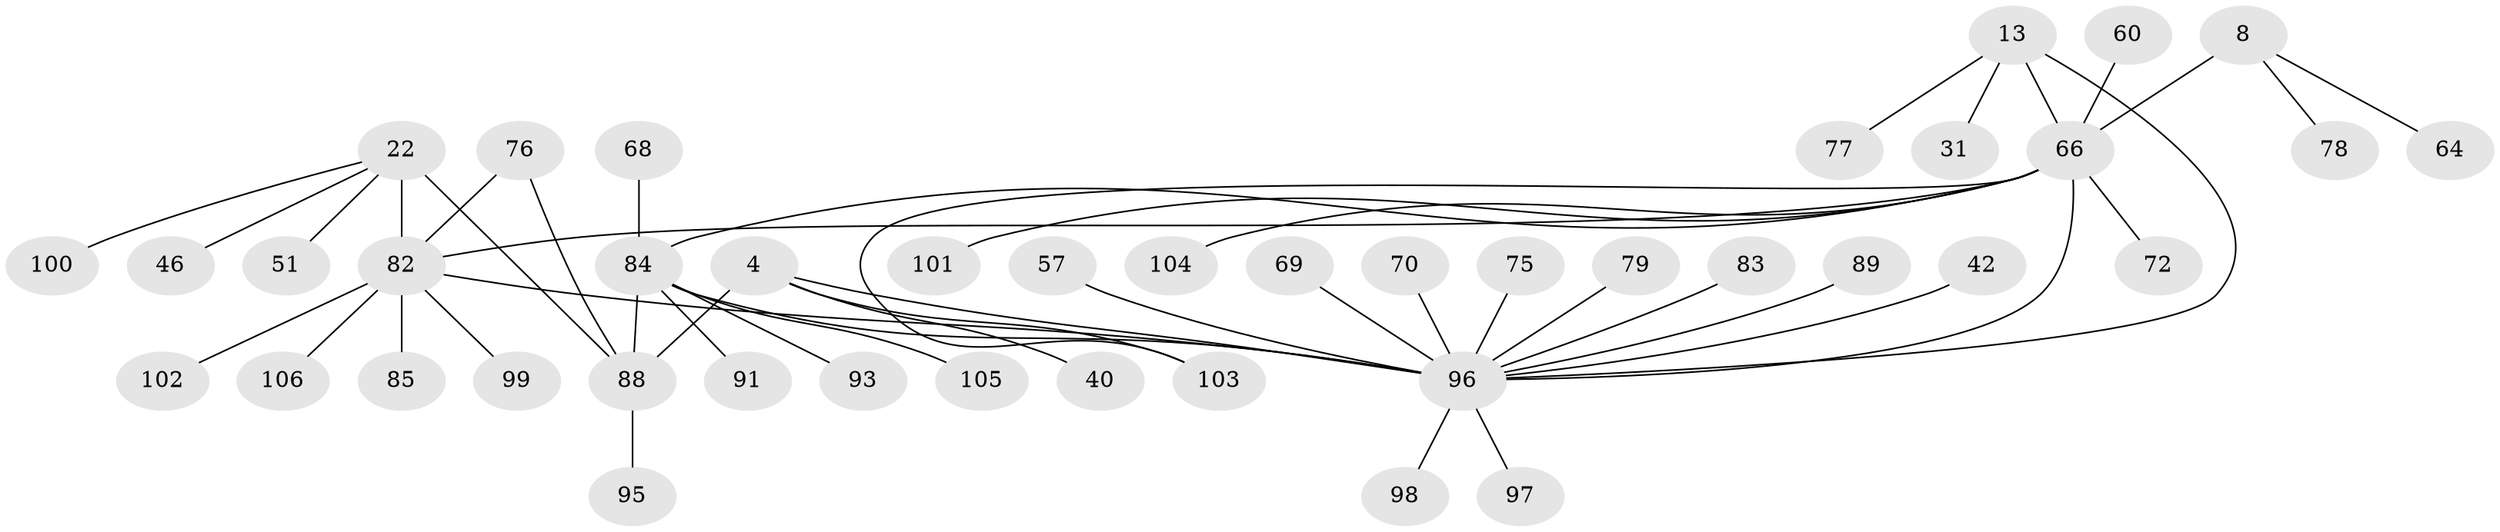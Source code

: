 // original degree distribution, {6: 0.0660377358490566, 8: 0.02830188679245283, 11: 0.018867924528301886, 7: 0.02830188679245283, 10: 0.03773584905660377, 4: 0.009433962264150943, 9: 0.02830188679245283, 5: 0.018867924528301886, 1: 0.5566037735849056, 2: 0.14150943396226415, 3: 0.0660377358490566}
// Generated by graph-tools (version 1.1) at 2025/57/03/04/25 21:57:31]
// undirected, 42 vertices, 48 edges
graph export_dot {
graph [start="1"]
  node [color=gray90,style=filled];
  4 [super="+1"];
  8 [super="+7"];
  13 [super="+11"];
  22 [super="+21"];
  31;
  40;
  42;
  46 [super="+28"];
  51;
  57;
  60;
  64;
  66 [super="+34+41+50+56"];
  68;
  69;
  70;
  72;
  75 [super="+43"];
  76 [super="+62"];
  77;
  78;
  79;
  82 [super="+73+25+45+48+59+61"];
  83;
  84 [super="+54+52+67"];
  85 [super="+81"];
  88 [super="+39"];
  89;
  91 [super="+53+58"];
  93;
  95;
  96 [super="+74+87+3+5+90+26+27+36+63+65"];
  97;
  98 [super="+86"];
  99 [super="+29+38"];
  100;
  101 [super="+92"];
  102;
  103 [super="+94"];
  104;
  105;
  106;
  4 -- 40;
  4 -- 103;
  4 -- 96 [weight=7];
  4 -- 88;
  8 -- 64;
  8 -- 78;
  8 -- 66 [weight=6];
  13 -- 31;
  13 -- 77;
  13 -- 96 [weight=6];
  13 -- 66;
  22 -- 51;
  22 -- 100;
  22 -- 46;
  22 -- 82 [weight=6];
  22 -- 88;
  42 -- 96;
  57 -- 96;
  60 -- 66;
  66 -- 96 [weight=4];
  66 -- 101;
  66 -- 103;
  66 -- 72;
  66 -- 104;
  66 -- 82;
  66 -- 84 [weight=2];
  68 -- 84;
  69 -- 96;
  70 -- 96;
  75 -- 96;
  76 -- 82;
  76 -- 88;
  79 -- 96;
  82 -- 99;
  82 -- 102;
  82 -- 106;
  82 -- 85;
  82 -- 96 [weight=3];
  83 -- 96;
  84 -- 96 [weight=2];
  84 -- 105;
  84 -- 91;
  84 -- 93;
  84 -- 88 [weight=6];
  88 -- 95;
  89 -- 96;
  96 -- 98;
  96 -- 97;
}
